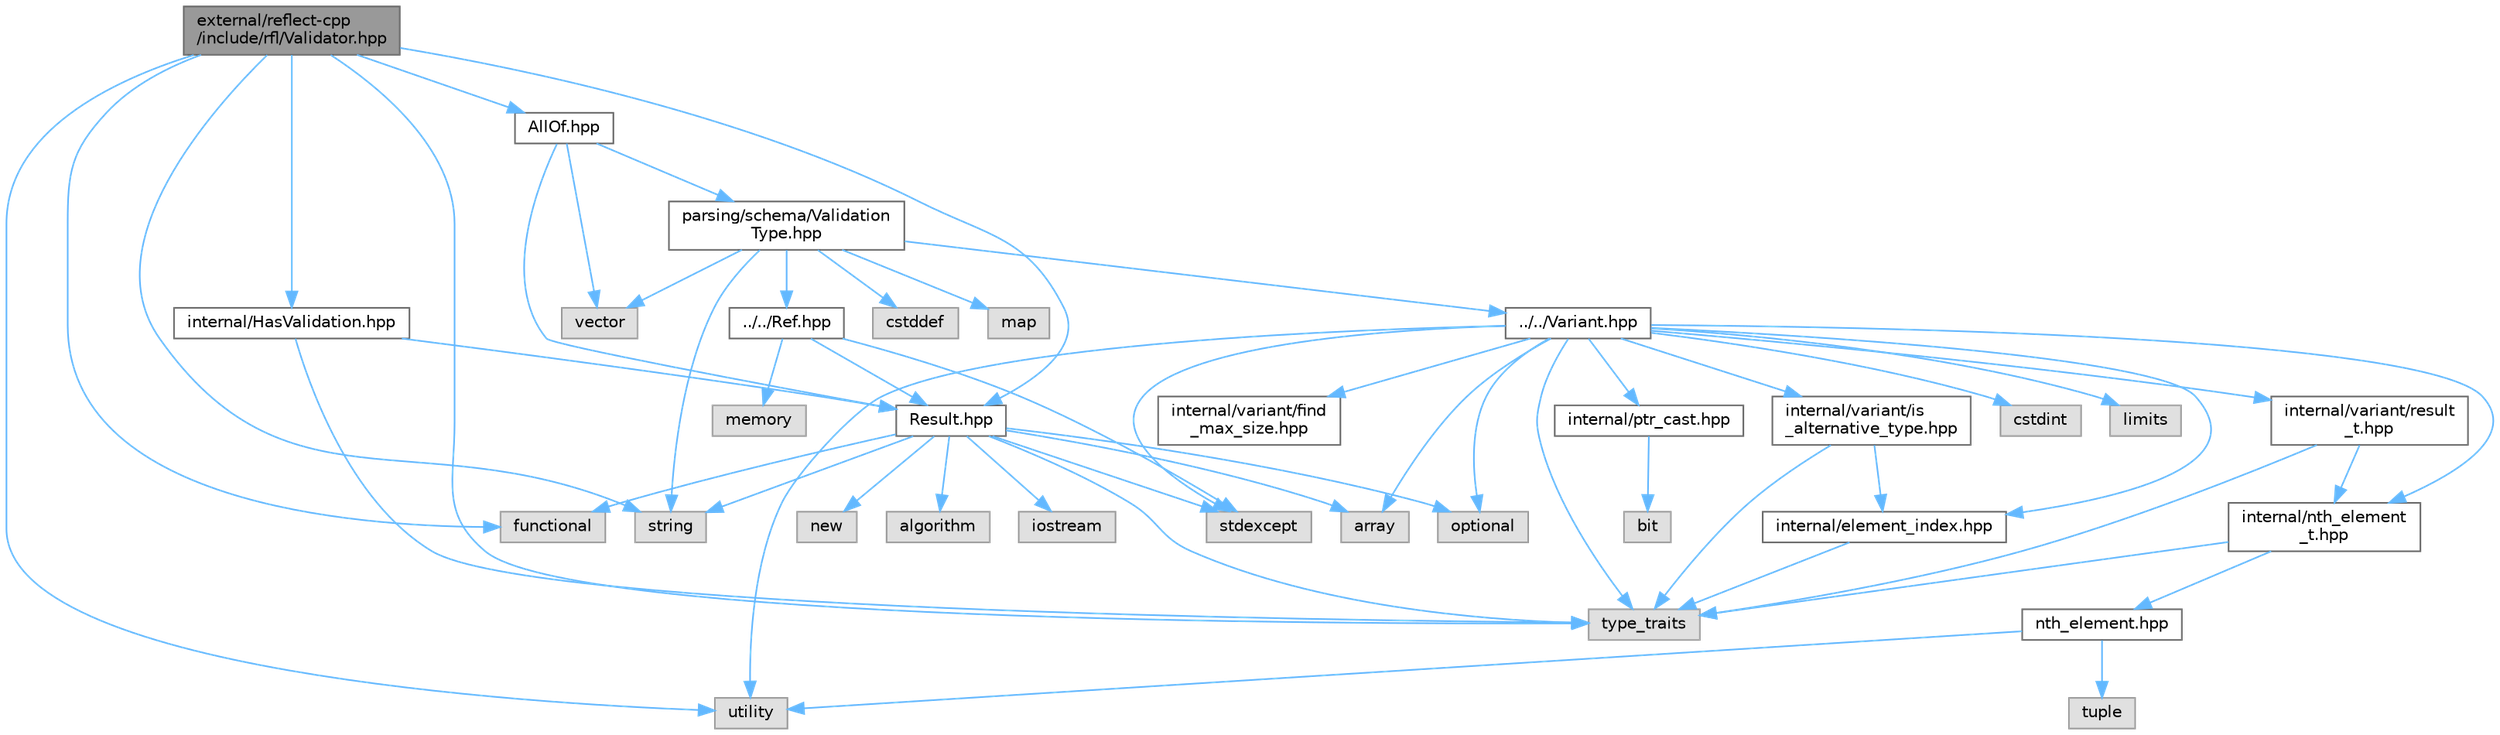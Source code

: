 digraph "external/reflect-cpp/include/rfl/Validator.hpp"
{
 // LATEX_PDF_SIZE
  bgcolor="transparent";
  edge [fontname=Helvetica,fontsize=10,labelfontname=Helvetica,labelfontsize=10];
  node [fontname=Helvetica,fontsize=10,shape=box,height=0.2,width=0.4];
  Node1 [id="Node000001",label="external/reflect-cpp\l/include/rfl/Validator.hpp",height=0.2,width=0.4,color="gray40", fillcolor="grey60", style="filled", fontcolor="black",tooltip=" "];
  Node1 -> Node2 [id="edge54_Node000001_Node000002",color="steelblue1",style="solid",tooltip=" "];
  Node2 [id="Node000002",label="functional",height=0.2,width=0.4,color="grey60", fillcolor="#E0E0E0", style="filled",tooltip=" "];
  Node1 -> Node3 [id="edge55_Node000001_Node000003",color="steelblue1",style="solid",tooltip=" "];
  Node3 [id="Node000003",label="string",height=0.2,width=0.4,color="grey60", fillcolor="#E0E0E0", style="filled",tooltip=" "];
  Node1 -> Node4 [id="edge56_Node000001_Node000004",color="steelblue1",style="solid",tooltip=" "];
  Node4 [id="Node000004",label="type_traits",height=0.2,width=0.4,color="grey60", fillcolor="#E0E0E0", style="filled",tooltip=" "];
  Node1 -> Node5 [id="edge57_Node000001_Node000005",color="steelblue1",style="solid",tooltip=" "];
  Node5 [id="Node000005",label="utility",height=0.2,width=0.4,color="grey60", fillcolor="#E0E0E0", style="filled",tooltip=" "];
  Node1 -> Node6 [id="edge58_Node000001_Node000006",color="steelblue1",style="solid",tooltip=" "];
  Node6 [id="Node000006",label="AllOf.hpp",height=0.2,width=0.4,color="grey40", fillcolor="white", style="filled",URL="$_all_of_8hpp.html",tooltip=" "];
  Node6 -> Node7 [id="edge59_Node000006_Node000007",color="steelblue1",style="solid",tooltip=" "];
  Node7 [id="Node000007",label="vector",height=0.2,width=0.4,color="grey60", fillcolor="#E0E0E0", style="filled",tooltip=" "];
  Node6 -> Node8 [id="edge60_Node000006_Node000008",color="steelblue1",style="solid",tooltip=" "];
  Node8 [id="Node000008",label="Result.hpp",height=0.2,width=0.4,color="grey40", fillcolor="white", style="filled",URL="$_result_8hpp.html",tooltip=" "];
  Node8 -> Node9 [id="edge61_Node000008_Node000009",color="steelblue1",style="solid",tooltip=" "];
  Node9 [id="Node000009",label="algorithm",height=0.2,width=0.4,color="grey60", fillcolor="#E0E0E0", style="filled",tooltip=" "];
  Node8 -> Node10 [id="edge62_Node000008_Node000010",color="steelblue1",style="solid",tooltip=" "];
  Node10 [id="Node000010",label="array",height=0.2,width=0.4,color="grey60", fillcolor="#E0E0E0", style="filled",tooltip=" "];
  Node8 -> Node2 [id="edge63_Node000008_Node000002",color="steelblue1",style="solid",tooltip=" "];
  Node8 -> Node11 [id="edge64_Node000008_Node000011",color="steelblue1",style="solid",tooltip=" "];
  Node11 [id="Node000011",label="iostream",height=0.2,width=0.4,color="grey60", fillcolor="#E0E0E0", style="filled",tooltip=" "];
  Node8 -> Node12 [id="edge65_Node000008_Node000012",color="steelblue1",style="solid",tooltip=" "];
  Node12 [id="Node000012",label="new",height=0.2,width=0.4,color="grey60", fillcolor="#E0E0E0", style="filled",tooltip=" "];
  Node8 -> Node13 [id="edge66_Node000008_Node000013",color="steelblue1",style="solid",tooltip=" "];
  Node13 [id="Node000013",label="optional",height=0.2,width=0.4,color="grey60", fillcolor="#E0E0E0", style="filled",tooltip=" "];
  Node8 -> Node14 [id="edge67_Node000008_Node000014",color="steelblue1",style="solid",tooltip=" "];
  Node14 [id="Node000014",label="stdexcept",height=0.2,width=0.4,color="grey60", fillcolor="#E0E0E0", style="filled",tooltip=" "];
  Node8 -> Node3 [id="edge68_Node000008_Node000003",color="steelblue1",style="solid",tooltip=" "];
  Node8 -> Node4 [id="edge69_Node000008_Node000004",color="steelblue1",style="solid",tooltip=" "];
  Node6 -> Node15 [id="edge70_Node000006_Node000015",color="steelblue1",style="solid",tooltip=" "];
  Node15 [id="Node000015",label="parsing/schema/Validation\lType.hpp",height=0.2,width=0.4,color="grey40", fillcolor="white", style="filled",URL="$_validation_type_8hpp.html",tooltip=" "];
  Node15 -> Node16 [id="edge71_Node000015_Node000016",color="steelblue1",style="solid",tooltip=" "];
  Node16 [id="Node000016",label="cstddef",height=0.2,width=0.4,color="grey60", fillcolor="#E0E0E0", style="filled",tooltip=" "];
  Node15 -> Node17 [id="edge72_Node000015_Node000017",color="steelblue1",style="solid",tooltip=" "];
  Node17 [id="Node000017",label="map",height=0.2,width=0.4,color="grey60", fillcolor="#E0E0E0", style="filled",tooltip=" "];
  Node15 -> Node3 [id="edge73_Node000015_Node000003",color="steelblue1",style="solid",tooltip=" "];
  Node15 -> Node7 [id="edge74_Node000015_Node000007",color="steelblue1",style="solid",tooltip=" "];
  Node15 -> Node18 [id="edge75_Node000015_Node000018",color="steelblue1",style="solid",tooltip=" "];
  Node18 [id="Node000018",label="../../Ref.hpp",height=0.2,width=0.4,color="grey40", fillcolor="white", style="filled",URL="$_ref_8hpp.html",tooltip=" "];
  Node18 -> Node19 [id="edge76_Node000018_Node000019",color="steelblue1",style="solid",tooltip=" "];
  Node19 [id="Node000019",label="memory",height=0.2,width=0.4,color="grey60", fillcolor="#E0E0E0", style="filled",tooltip=" "];
  Node18 -> Node14 [id="edge77_Node000018_Node000014",color="steelblue1",style="solid",tooltip=" "];
  Node18 -> Node8 [id="edge78_Node000018_Node000008",color="steelblue1",style="solid",tooltip=" "];
  Node15 -> Node20 [id="edge79_Node000015_Node000020",color="steelblue1",style="solid",tooltip=" "];
  Node20 [id="Node000020",label="../../Variant.hpp",height=0.2,width=0.4,color="grey40", fillcolor="white", style="filled",URL="$_variant_8hpp.html",tooltip=" "];
  Node20 -> Node10 [id="edge80_Node000020_Node000010",color="steelblue1",style="solid",tooltip=" "];
  Node20 -> Node21 [id="edge81_Node000020_Node000021",color="steelblue1",style="solid",tooltip=" "];
  Node21 [id="Node000021",label="cstdint",height=0.2,width=0.4,color="grey60", fillcolor="#E0E0E0", style="filled",tooltip=" "];
  Node20 -> Node22 [id="edge82_Node000020_Node000022",color="steelblue1",style="solid",tooltip=" "];
  Node22 [id="Node000022",label="limits",height=0.2,width=0.4,color="grey60", fillcolor="#E0E0E0", style="filled",tooltip=" "];
  Node20 -> Node13 [id="edge83_Node000020_Node000013",color="steelblue1",style="solid",tooltip=" "];
  Node20 -> Node14 [id="edge84_Node000020_Node000014",color="steelblue1",style="solid",tooltip=" "];
  Node20 -> Node4 [id="edge85_Node000020_Node000004",color="steelblue1",style="solid",tooltip=" "];
  Node20 -> Node5 [id="edge86_Node000020_Node000005",color="steelblue1",style="solid",tooltip=" "];
  Node20 -> Node23 [id="edge87_Node000020_Node000023",color="steelblue1",style="solid",tooltip=" "];
  Node23 [id="Node000023",label="internal/element_index.hpp",height=0.2,width=0.4,color="grey40", fillcolor="white", style="filled",URL="$element__index_8hpp.html",tooltip=" "];
  Node23 -> Node4 [id="edge88_Node000023_Node000004",color="steelblue1",style="solid",tooltip=" "];
  Node20 -> Node24 [id="edge89_Node000020_Node000024",color="steelblue1",style="solid",tooltip=" "];
  Node24 [id="Node000024",label="internal/nth_element\l_t.hpp",height=0.2,width=0.4,color="grey40", fillcolor="white", style="filled",URL="$nth__element__t_8hpp.html",tooltip=" "];
  Node24 -> Node4 [id="edge90_Node000024_Node000004",color="steelblue1",style="solid",tooltip=" "];
  Node24 -> Node25 [id="edge91_Node000024_Node000025",color="steelblue1",style="solid",tooltip=" "];
  Node25 [id="Node000025",label="nth_element.hpp",height=0.2,width=0.4,color="grey40", fillcolor="white", style="filled",URL="$nth__element_8hpp.html",tooltip=" "];
  Node25 -> Node26 [id="edge92_Node000025_Node000026",color="steelblue1",style="solid",tooltip=" "];
  Node26 [id="Node000026",label="tuple",height=0.2,width=0.4,color="grey60", fillcolor="#E0E0E0", style="filled",tooltip=" "];
  Node25 -> Node5 [id="edge93_Node000025_Node000005",color="steelblue1",style="solid",tooltip=" "];
  Node20 -> Node27 [id="edge94_Node000020_Node000027",color="steelblue1",style="solid",tooltip=" "];
  Node27 [id="Node000027",label="internal/variant/find\l_max_size.hpp",height=0.2,width=0.4,color="grey40", fillcolor="white", style="filled",URL="$find__max__size_8hpp.html",tooltip=" "];
  Node20 -> Node28 [id="edge95_Node000020_Node000028",color="steelblue1",style="solid",tooltip=" "];
  Node28 [id="Node000028",label="internal/variant/is\l_alternative_type.hpp",height=0.2,width=0.4,color="grey40", fillcolor="white", style="filled",URL="$is__alternative__type_8hpp.html",tooltip=" "];
  Node28 -> Node4 [id="edge96_Node000028_Node000004",color="steelblue1",style="solid",tooltip=" "];
  Node28 -> Node23 [id="edge97_Node000028_Node000023",color="steelblue1",style="solid",tooltip=" "];
  Node20 -> Node29 [id="edge98_Node000020_Node000029",color="steelblue1",style="solid",tooltip=" "];
  Node29 [id="Node000029",label="internal/variant/result\l_t.hpp",height=0.2,width=0.4,color="grey40", fillcolor="white", style="filled",URL="$result__t_8hpp.html",tooltip=" "];
  Node29 -> Node4 [id="edge99_Node000029_Node000004",color="steelblue1",style="solid",tooltip=" "];
  Node29 -> Node24 [id="edge100_Node000029_Node000024",color="steelblue1",style="solid",tooltip=" "];
  Node20 -> Node30 [id="edge101_Node000020_Node000030",color="steelblue1",style="solid",tooltip=" "];
  Node30 [id="Node000030",label="internal/ptr_cast.hpp",height=0.2,width=0.4,color="grey40", fillcolor="white", style="filled",URL="$ptr__cast_8hpp.html",tooltip=" "];
  Node30 -> Node31 [id="edge102_Node000030_Node000031",color="steelblue1",style="solid",tooltip=" "];
  Node31 [id="Node000031",label="bit",height=0.2,width=0.4,color="grey60", fillcolor="#E0E0E0", style="filled",tooltip=" "];
  Node1 -> Node8 [id="edge103_Node000001_Node000008",color="steelblue1",style="solid",tooltip=" "];
  Node1 -> Node32 [id="edge104_Node000001_Node000032",color="steelblue1",style="solid",tooltip=" "];
  Node32 [id="Node000032",label="internal/HasValidation.hpp",height=0.2,width=0.4,color="grey40", fillcolor="white", style="filled",URL="$_has_validation_8hpp.html",tooltip=" "];
  Node32 -> Node4 [id="edge105_Node000032_Node000004",color="steelblue1",style="solid",tooltip=" "];
  Node32 -> Node8 [id="edge106_Node000032_Node000008",color="steelblue1",style="solid",tooltip=" "];
}
